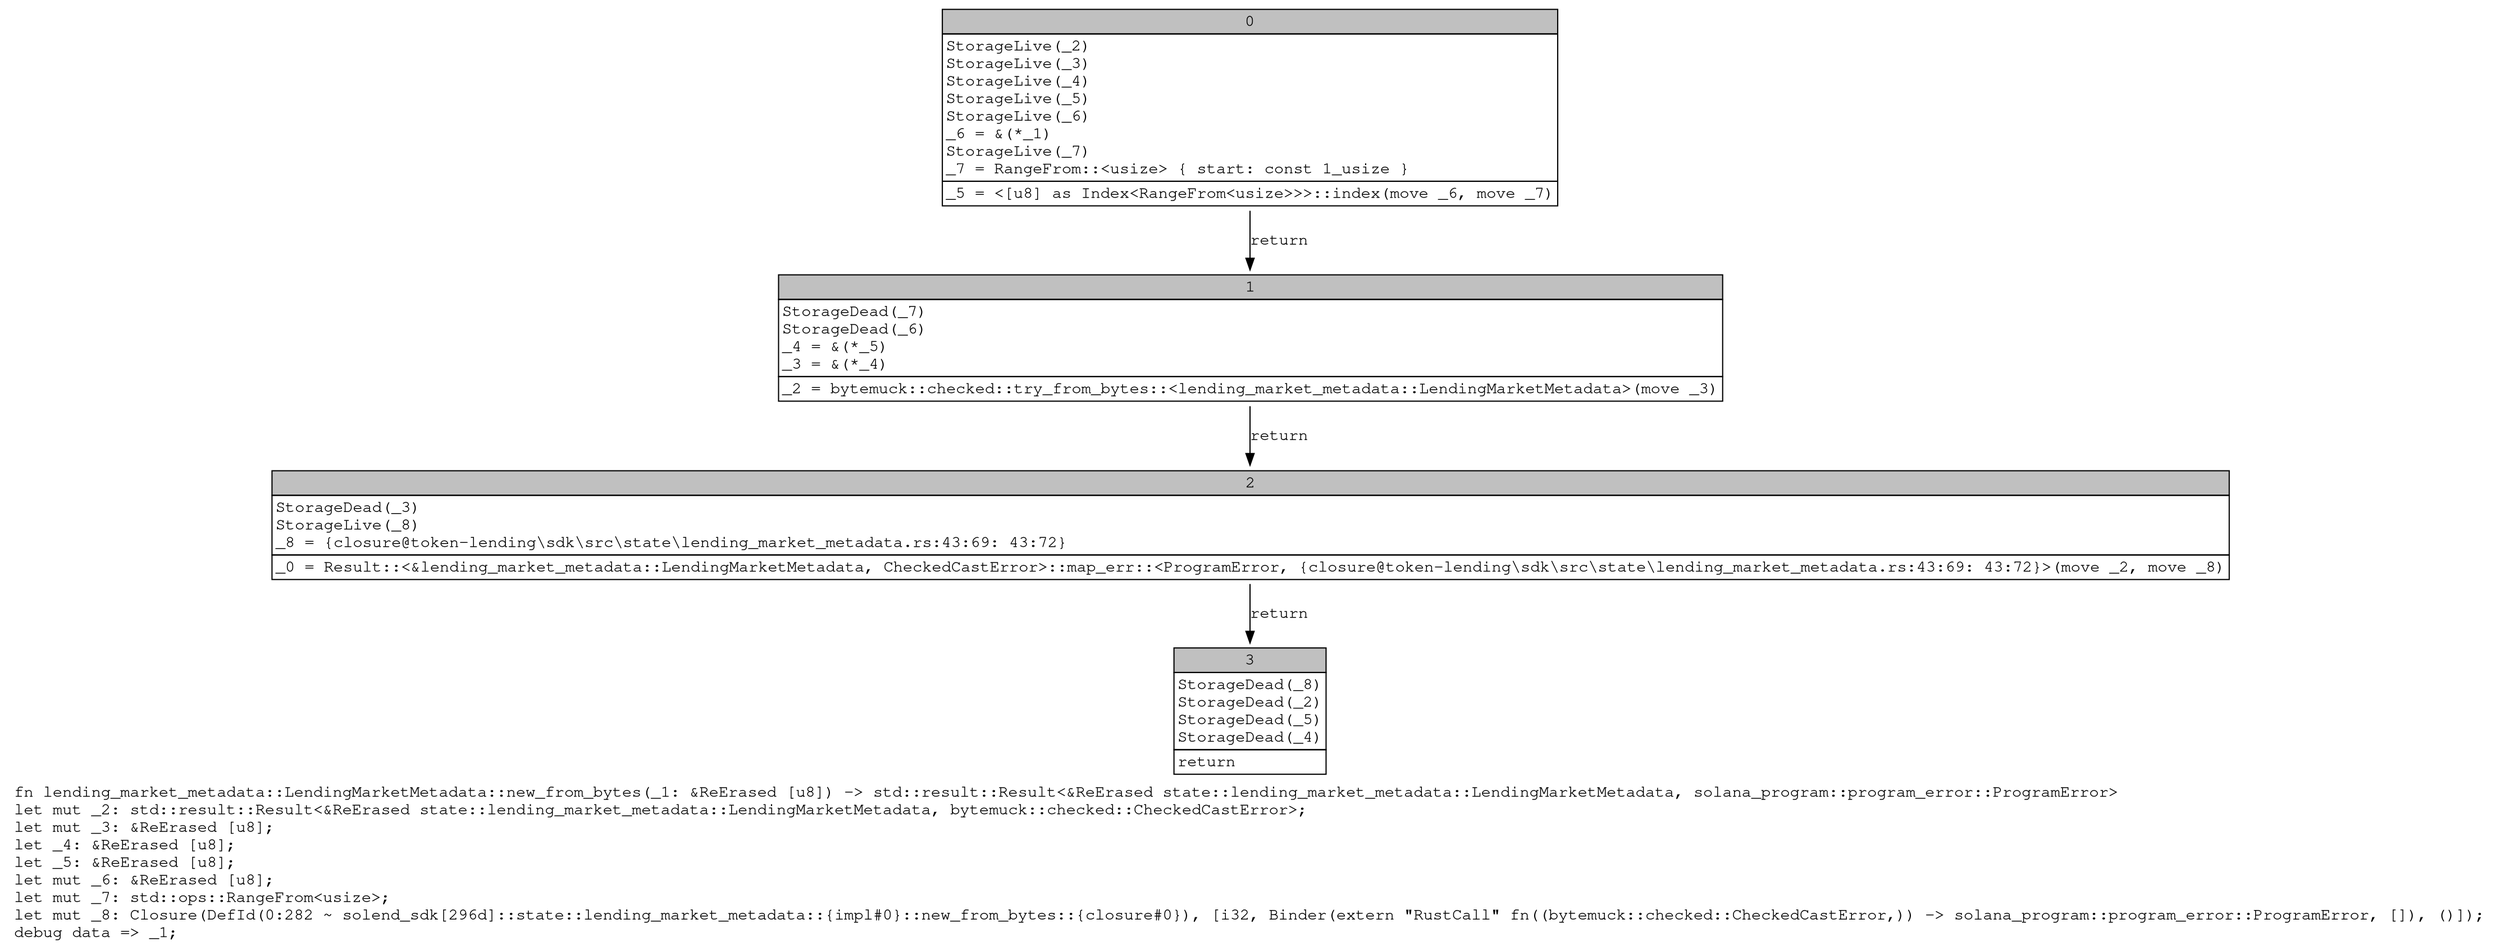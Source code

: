 digraph Mir_0_281 {
    graph [fontname="Courier, monospace"];
    node [fontname="Courier, monospace"];
    edge [fontname="Courier, monospace"];
    label=<fn lending_market_metadata::LendingMarketMetadata::new_from_bytes(_1: &amp;ReErased [u8]) -&gt; std::result::Result&lt;&amp;ReErased state::lending_market_metadata::LendingMarketMetadata, solana_program::program_error::ProgramError&gt;<br align="left"/>let mut _2: std::result::Result&lt;&amp;ReErased state::lending_market_metadata::LendingMarketMetadata, bytemuck::checked::CheckedCastError&gt;;<br align="left"/>let mut _3: &amp;ReErased [u8];<br align="left"/>let _4: &amp;ReErased [u8];<br align="left"/>let _5: &amp;ReErased [u8];<br align="left"/>let mut _6: &amp;ReErased [u8];<br align="left"/>let mut _7: std::ops::RangeFrom&lt;usize&gt;;<br align="left"/>let mut _8: Closure(DefId(0:282 ~ solend_sdk[296d]::state::lending_market_metadata::{impl#0}::new_from_bytes::{closure#0}), [i32, Binder(extern &quot;RustCall&quot; fn((bytemuck::checked::CheckedCastError,)) -&gt; solana_program::program_error::ProgramError, []), ()]);<br align="left"/>debug data =&gt; _1;<br align="left"/>>;
    bb0__0_281 [shape="none", label=<<table border="0" cellborder="1" cellspacing="0"><tr><td bgcolor="gray" align="center" colspan="1">0</td></tr><tr><td align="left" balign="left">StorageLive(_2)<br/>StorageLive(_3)<br/>StorageLive(_4)<br/>StorageLive(_5)<br/>StorageLive(_6)<br/>_6 = &amp;(*_1)<br/>StorageLive(_7)<br/>_7 = RangeFrom::&lt;usize&gt; { start: const 1_usize }<br/></td></tr><tr><td align="left">_5 = &lt;[u8] as Index&lt;RangeFrom&lt;usize&gt;&gt;&gt;::index(move _6, move _7)</td></tr></table>>];
    bb1__0_281 [shape="none", label=<<table border="0" cellborder="1" cellspacing="0"><tr><td bgcolor="gray" align="center" colspan="1">1</td></tr><tr><td align="left" balign="left">StorageDead(_7)<br/>StorageDead(_6)<br/>_4 = &amp;(*_5)<br/>_3 = &amp;(*_4)<br/></td></tr><tr><td align="left">_2 = bytemuck::checked::try_from_bytes::&lt;lending_market_metadata::LendingMarketMetadata&gt;(move _3)</td></tr></table>>];
    bb2__0_281 [shape="none", label=<<table border="0" cellborder="1" cellspacing="0"><tr><td bgcolor="gray" align="center" colspan="1">2</td></tr><tr><td align="left" balign="left">StorageDead(_3)<br/>StorageLive(_8)<br/>_8 = {closure@token-lending\sdk\src\state\lending_market_metadata.rs:43:69: 43:72}<br/></td></tr><tr><td align="left">_0 = Result::&lt;&amp;lending_market_metadata::LendingMarketMetadata, CheckedCastError&gt;::map_err::&lt;ProgramError, {closure@token-lending\sdk\src\state\lending_market_metadata.rs:43:69: 43:72}&gt;(move _2, move _8)</td></tr></table>>];
    bb3__0_281 [shape="none", label=<<table border="0" cellborder="1" cellspacing="0"><tr><td bgcolor="gray" align="center" colspan="1">3</td></tr><tr><td align="left" balign="left">StorageDead(_8)<br/>StorageDead(_2)<br/>StorageDead(_5)<br/>StorageDead(_4)<br/></td></tr><tr><td align="left">return</td></tr></table>>];
    bb0__0_281 -> bb1__0_281 [label="return"];
    bb1__0_281 -> bb2__0_281 [label="return"];
    bb2__0_281 -> bb3__0_281 [label="return"];
}
